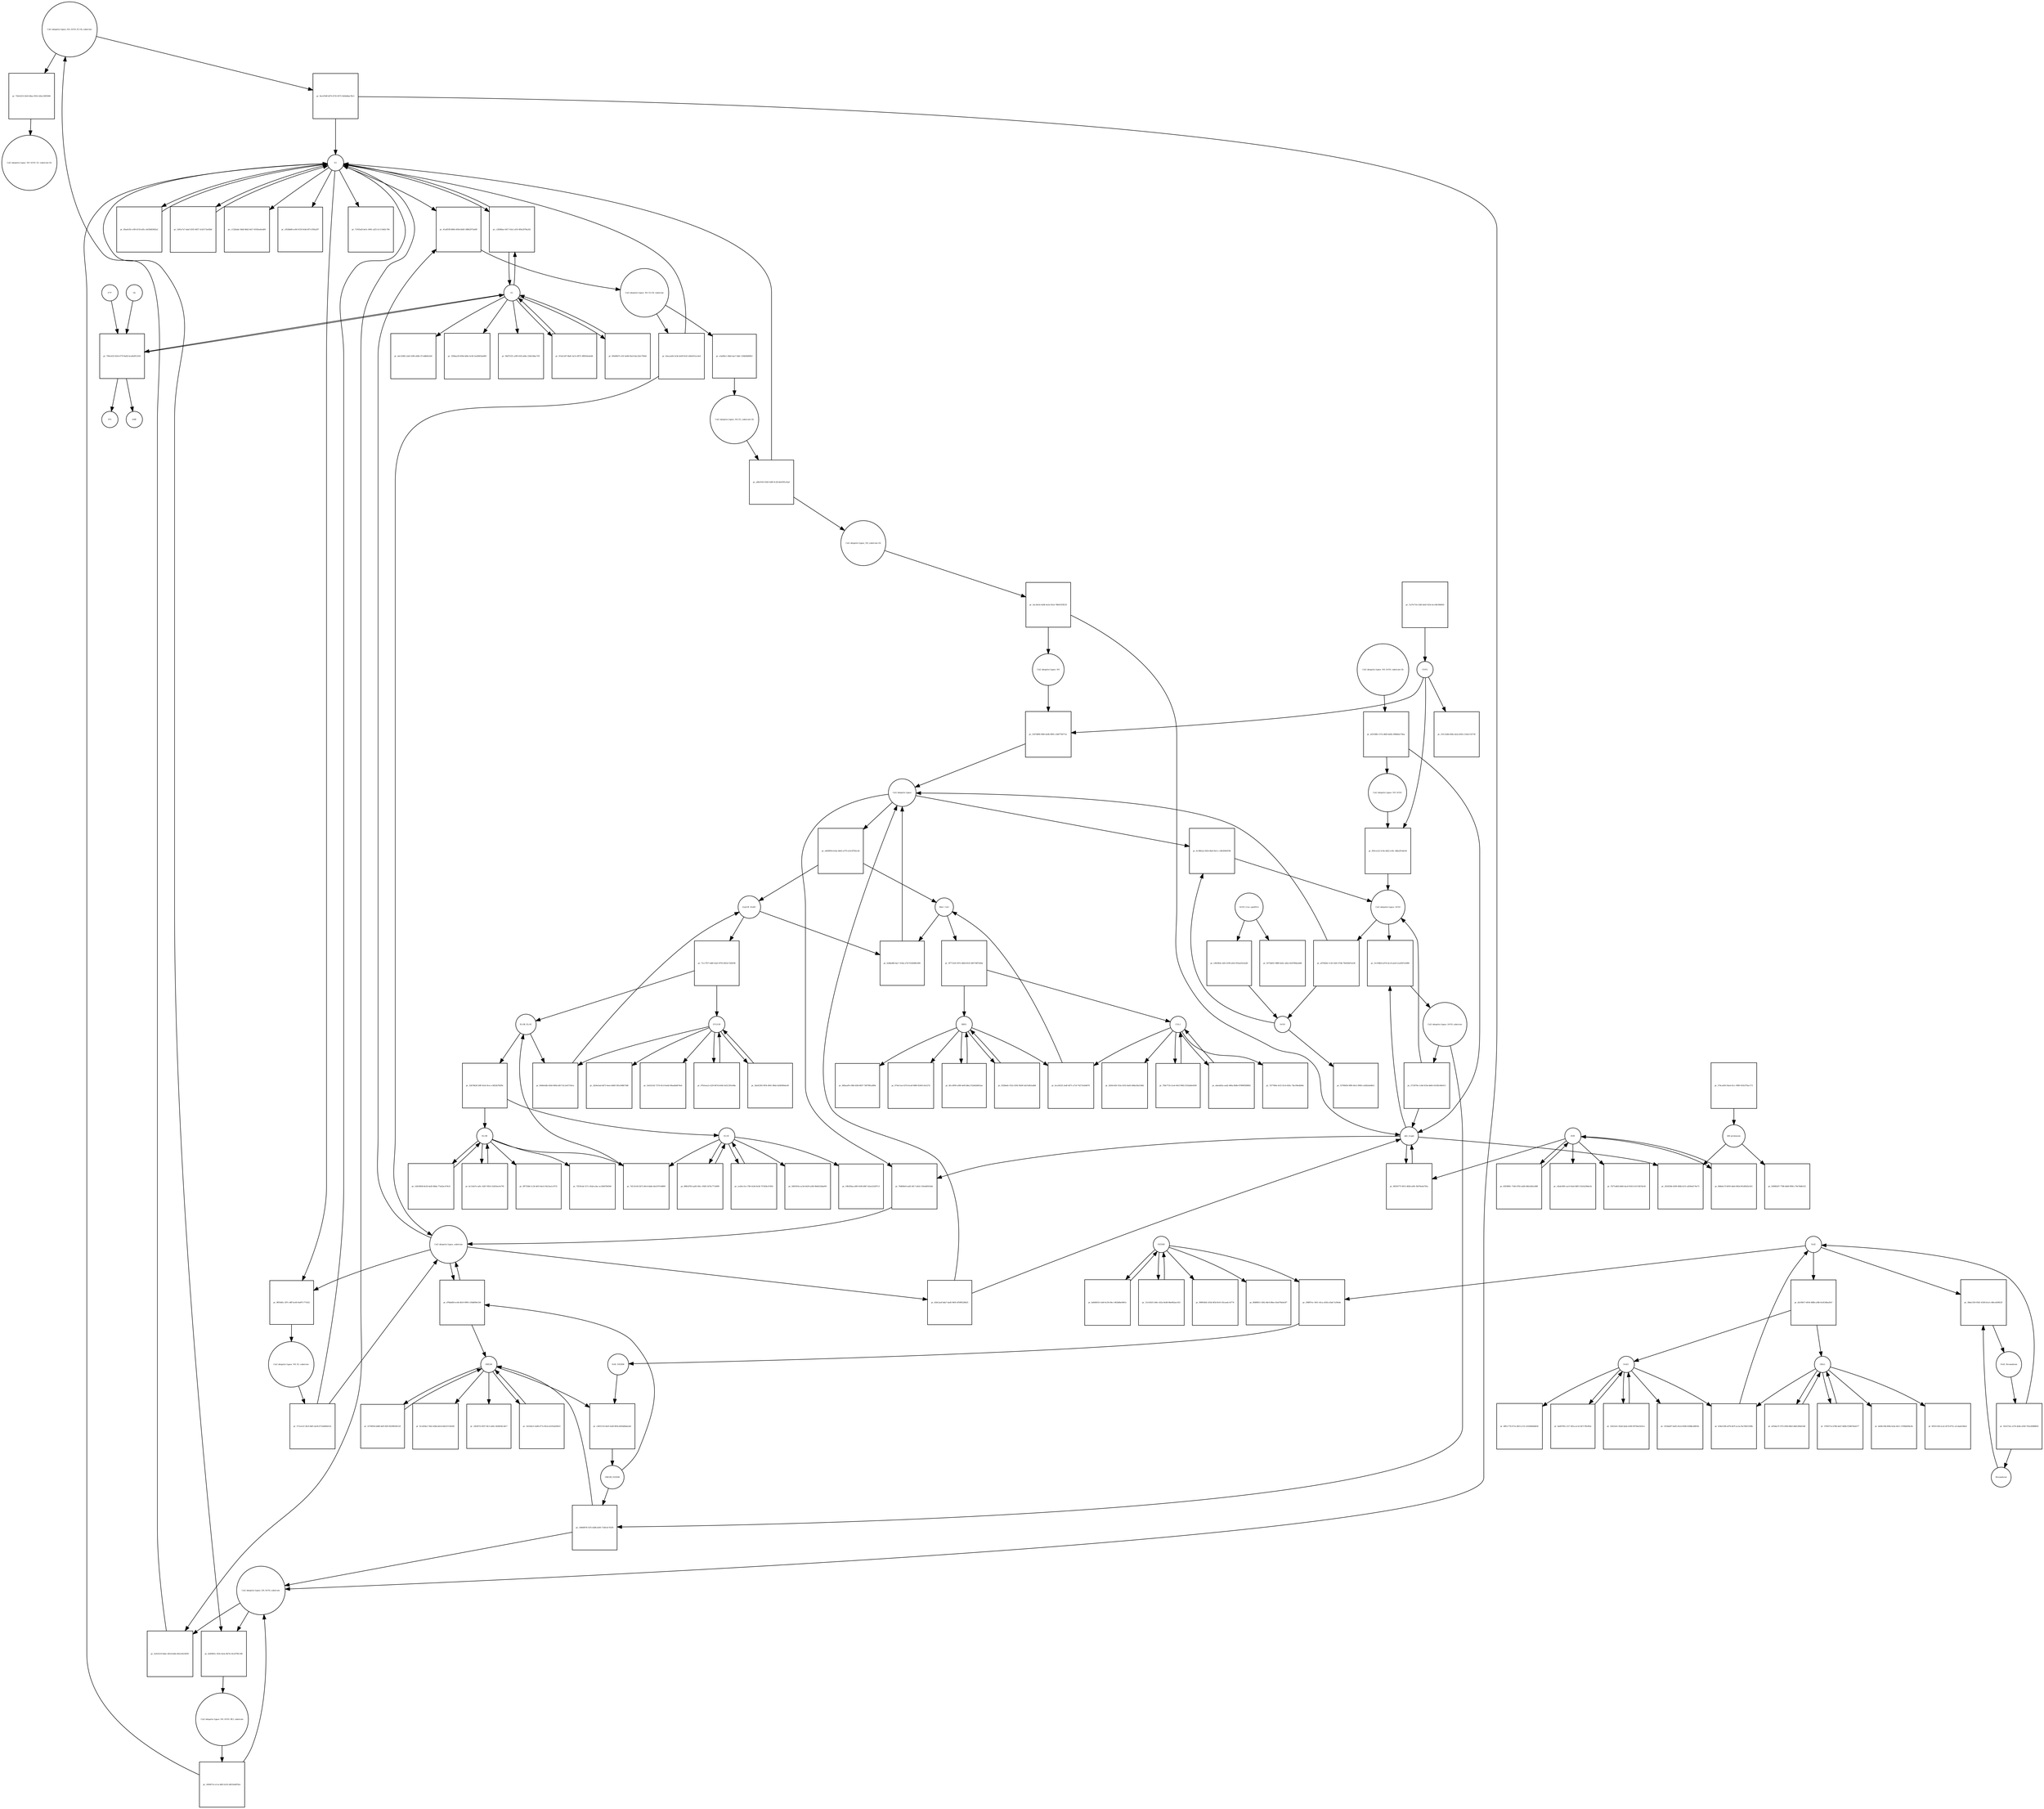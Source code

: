 strict digraph  {
"Cul2 ubiquitin ligase_N8_Orf10_E2-Ub_substrate" [annotation="urn_miriam_ncbiprotein_BCD58762|urn_miriam_hgnc.symbol_UBE2|urn_miriam_hgnc.symbol_ZYG11B|urn_miriam_hgnc.symbol_ELOB|urn_miriam_hgnc.symbol_ELOC|urn_miriam_hgnc.symbol_RBX1|urn_miriam_hgnc.symbol_CUL2|urn_miriam_hgnc.symbol_NEDD8", bipartite=0, cls=complex, fontsize=4, label="Cul2 ubiquitin ligase_N8_Orf10_E2-Ub_substrate", shape=circle];
"pr_720c6233-2b18-48ae-9552-42bc23f05906" [annotation="", bipartite=1, cls=process, fontsize=4, label="pr_720c6233-2b18-48ae-9552-42bc23f05906", shape=square];
"Cul2 ubiquitin ligase_N8_Orf10_E2_substrate-Ub" [annotation="urn_miriam_ncbiprotein_BCD58762|urn_miriam_hgnc.symbol_UBE2|urn_miriam_hgnc.symbol_ZYG11B|urn_miriam_hgnc.symbol_ELOB|urn_miriam_hgnc.symbol_ELOC|urn_miriam_hgnc.symbol_RBX1|urn_miriam_hgnc.symbol_CUL2|urn_miriam_hgnc.symbol_NEDD8", bipartite=0, cls=complex, fontsize=4, label="Cul2 ubiquitin ligase_N8_Orf10_E2_substrate-Ub", shape=circle];
"Cul2 ubiquitin ligase_N8_E2-Ub_substrate" [annotation="urn_miriam_hgnc.symbol_ZYG11B|urn_miriam_hgnc.symbol_RBX1|urn_miriam_hgnc.symbol_ELOB|urn_miriam_hgnc.symbol_ELOC|urn_miriam_hgnc.symbol_CUL2|urn_miriam_hgnc.symbol_NEDD8|urn_miriam_hgnc.symbol_UBE2", bipartite=0, cls=complex, fontsize=4, label="Cul2 ubiquitin ligase_N8_E2-Ub_substrate", shape=circle];
"pr_e3af6fa1-26b4-4ae7-bbfc-526b9fdf6fb3" [annotation="", bipartite=1, cls=process, fontsize=4, label="pr_e3af6fa1-26b4-4ae7-bbfc-526b9fdf6fb3", shape=square];
"Cul2 ubiquitin ligase_N8_E2_substrate-Ub" [annotation="urn_miriam_hgnc.symbol_ZYG11B|urn_miriam_hgnc.symbol_UBE2|urn_miriam_hgnc.symbol_ELOB|urn_miriam_hgnc.symbol_ELOC|urn_miriam_hgnc.symbol_RBX1|urn_miriam_hgnc.symbol_CUL2|urn_miriam_hgnc.symbol_NEDD8", bipartite=0, cls=complex, fontsize=4, label="Cul2 ubiquitin ligase_N8_E2_substrate-Ub", shape=circle];
E2 [annotation="urn_miriam_hgnc.symbol_UBE2", bipartite=0, cls=macromolecule, fontsize=4, label=E2, shape=circle];
"pr_c28286ae-0417-43a1-af10-4f4e2078a242" [annotation="", bipartite=1, cls=process, fontsize=4, label="pr_c28286ae-0417-43a1-af10-4f4e2078a242", shape=square];
E1 [annotation="urn_miriam_hgnc.symbol_UBA", bipartite=0, cls=macromolecule, fontsize=4, label=E1, shape=circle];
"pr_709cef25-f434-4779-8a82-bce8ef912165" [annotation="", bipartite=1, cls=process, fontsize=4, label="pr_709cef25-f434-4779-8a82-bce8ef912165", shape=square];
Ub [annotation="", bipartite=0, cls="simple chemical", fontsize=4, label=Ub, shape=circle];
ATP [annotation="", bipartite=0, cls="simple chemical", fontsize=4, label=ATP, shape=circle];
AMP [annotation="", bipartite=0, cls="simple chemical", fontsize=4, label=AMP, shape=circle];
PPi [annotation="", bipartite=0, cls="simple chemical", fontsize=4, label=PPi, shape=circle];
"Cul2 ubiquitin ligase_substrate" [annotation="urn_miriam_hgnc.symbol_ZYg11B|urn_miriam_hgnc.symbol_ELOB|urn_miriam_hgnc.symbol_ELOC|urn_miriam_hgnc.symbol_RBX1|urn_miriam_hgnc.symbol_CUL2|urn_miriam_hgnc.symbol_NEDD8", bipartite=0, cls=complex, fontsize=4, label="Cul2 ubiquitin ligase_substrate", shape=circle];
"pr_41edf1f8-8864-405d-b6d5-58862975a60f" [annotation="", bipartite=1, cls=process, fontsize=4, label="pr_41edf1f8-8864-405d-b6d5-58862975a60f", shape=square];
"Cul2 ubiquitin ligase_N8_Orf10_substrate" [annotation="urn_miriam_ncbiprotein_BCD58762|urn_miriam_hgnc.symbol_ZYG11B|urn_miriam_hgnc.symbol_ELOB|urn_miriam_hgnc.symbol_ELOC|urn_miriam_hgnc.symbol_RBX1|urn_miriam_hgnc.symbol_CUL2|urn_miriam_hgnc.symbol_NEDD8", bipartite=0, cls=complex, fontsize=4, label="Cul2 ubiquitin ligase_N8_Orf10_substrate", shape=circle];
"pr_3e433210-8abc-461d-be8a-8d1a342345f5" [annotation="", bipartite=1, cls=process, fontsize=4, label="pr_3e433210-8abc-461d-be8a-8d1a342345f5", shape=square];
ZYG11B [annotation="urn_miriam_hgnc_HGNC%3A25820", bipartite=0, cls=macromolecule, fontsize=4, label=ZYG11B, shape=circle];
"pr_97b1eea2-e229-467d-b16b-5ef21301e9da" [annotation="", bipartite=1, cls=process, fontsize=4, label="pr_97b1eea2-e229-467d-b16b-5ef21301e9da", shape=square];
UBE2M [annotation="urn_miriam_hgnc_HGNC%3A12491", bipartite=0, cls=macromolecule, fontsize=4, label=UBE2M, shape=circle];
"pr_1b33efe3-5a98-477e-85cb-af105ab5f0c0" [annotation="", bipartite=1, cls=process, fontsize=4, label="pr_1b33efe3-5a98-477e-85cb-af105ab5f0c0", shape=square];
UBA3 [annotation="urn_miriam_hgnc_HGNC%3A12470", bipartite=0, cls=macromolecule, fontsize=4, label=UBA3, shape=circle];
"pr_e054ae7f-57f3-45f8-84b3-8dd12fbb5348" [annotation="", bipartite=1, cls=process, fontsize=4, label="pr_e054ae7f-57f3-45f8-84b3-8dd12fbb5348", shape=square];
RBX1 [annotation="urn_miriam_hgnc_HGNC%3A9928", bipartite=0, cls=macromolecule, fontsize=4, label=RBX1, shape=circle];
"pr_4fcc4f09-a396-4ef0-b8e2-f52d42b852ae" [annotation="", bipartite=1, cls=process, fontsize=4, label="pr_4fcc4f09-a396-4ef0-b8e2-f52d42b852ae", shape=square];
"Orf10 (+)ss sgmRNA" [annotation=urn_miriam_ncbiprotein_BCD58762, bipartite=0, cls="nucleic acid feature", fontsize=4, label="Orf10 (+)ss sgmRNA", shape=circle];
"pr_c0fe9b5a-3efe-4190-afe6-935aa55e2a40" [annotation="", bipartite=1, cls=process, fontsize=4, label="pr_c0fe9b5a-3efe-4190-afe6-935aa55e2a40", shape=square];
Orf10 [annotation=urn_miriam_ncbiprotein_BCD58762, bipartite=0, cls=macromolecule, fontsize=4, label=Orf10, shape=circle];
NEDD8 [annotation="urn_miriam_hgnc_HGNC%3A7732", bipartite=0, cls=macromolecule, fontsize=4, label=NEDD8, shape=circle];
"pr_bd444016-1eb9-4c56-94cc-862b6be9461c" [annotation="", bipartite=1, cls=process, fontsize=4, label="pr_bd444016-1eb9-4c56-94cc-862b6be9461c", shape=square];
NAE1 [annotation="urn_miriam_hgnc_HGNC%3A621", bipartite=0, cls=macromolecule, fontsize=4, label=NAE1, shape=circle];
"pr_ba067f05-c317-491a-ac1d-3b717ffe9f2e" [annotation="", bipartite=1, cls=process, fontsize=4, label="pr_ba067f05-c317-491a-ac1d-3b717ffe9f2e", shape=square];
ELOC [annotation="urn_miriam_hgnc_HGNC%3A11617", bipartite=0, cls=macromolecule, fontsize=4, label=ELOC, shape=circle];
"pr_8981d763-aa83-49cc-9585-5474c7714099" [annotation="", bipartite=1, cls=process, fontsize=4, label="pr_8981d763-aa83-49cc-9585-5474c7714099", shape=square];
ELOB [annotation="urn_miriam_hgnc_HGNC%3A11619", bipartite=0, cls=macromolecule, fontsize=4, label=ELOB, shape=circle];
"pr_1d41683b-8e34-4ed5-8b6a-77ab3ec474c8" [annotation="", bipartite=1, cls=process, fontsize=4, label="pr_1d41683b-8e34-4ed5-8b6a-77ab3ec474c8", shape=square];
"pr_85aefcfb-cc89-4118-a05c-eb55b829d3a2" [annotation="", bipartite=1, cls=process, fontsize=4, label="pr_85aefcfb-cc89-4118-a05c-eb55b829d3a2", shape=square];
"pr_47ab13d7-8bd1-4a7a-9873-3fffb50a4e66" [annotation="", bipartite=1, cls=process, fontsize=4, label="pr_47ab13d7-8bd1-4a7a-9873-3fffb50a4e66", shape=square];
DUB [annotation="urn_miriam_hgnc.symbol_DUB", bipartite=0, cls=macromolecule, fontsize=4, label=DUB, shape=circle];
"pr_9b8ebc7f-b059-44e6-982d-0f1d95d3c921" [annotation="", bipartite=1, cls=process, fontsize=4, label="pr_9b8ebc7f-b059-44e6-982d-0f1d95d3c921", shape=square];
CUL2 [annotation="urn_miriam_hgnc_HGNC%3A2552", bipartite=0, cls=macromolecule, fontsize=4, label=CUL2, shape=circle];
"pr_7fde771b-3ce4-441f-9945-f31fab0e4549" [annotation="", bipartite=1, cls=process, fontsize=4, label="pr_7fde771b-3ce4-441f-9945-f31fab0e4549", shape=square];
"pr_26a92305-9f54-4941-98eb-fa08369ebc6f" [annotation="", bipartite=1, cls=process, fontsize=4, label="pr_26a92305-9f54-4941-98eb-fa08369ebc6f", shape=square];
"pr_2370f056-b488-4eff-82ff-69299638152f" [annotation="", bipartite=1, cls=process, fontsize=4, label="pr_2370f056-b488-4eff-82ff-69299638152f", shape=square];
"pr_3789371e-b78b-4eb7-8d9d-f358b76eb577" [annotation="", bipartite=1, cls=process, fontsize=4, label="pr_3789371e-b78b-4eb7-8d9d-f358b76eb577", shape=square];
"pr_032b6afc-f522-4392-9b38-5ab7a9b1adb8" [annotation="", bipartite=1, cls=process, fontsize=4, label="pr_032b6afc-f522-4392-9b38-5ab7a9b1adb8", shape=square];
"pr_15c43433-246c-432a-8ed8-9be682aec021" [annotation="", bipartite=1, cls=process, fontsize=4, label="pr_15c43433-246c-432a-8ed8-9be682aec021", shape=square];
"pr_329c0cfc-85a8-4a0e-b180-9970eb1b55cc" [annotation="", bipartite=1, cls=process, fontsize=4, label="pr_329c0cfc-85a8-4a0e-b180-9970eb1b55cc", shape=square];
"pr_ce26cc5e-c706-41d4-9e3b-757d54c47492" [annotation="", bipartite=1, cls=process, fontsize=4, label="pr_ce26cc5e-c706-41d4-9e3b-757d54c47492", shape=square];
"pr_4c13eb7e-ad1c-42b7-9614-52d53ee3e795" [annotation="", bipartite=1, cls=process, fontsize=4, label="pr_4c13eb7e-ad1c-42b7-9614-52d53ee3e795", shape=square];
"pr_1d41e7a7-abaf-4355-9d37-3cb3172ed3bd" [annotation="", bipartite=1, cls=process, fontsize=4, label="pr_1d41e7a7-abaf-4355-9d37-3cb3172ed3bd", shape=square];
"pr_850d0b7f-c01f-4e88-92e9-6dc22b17584d" [annotation="", bipartite=1, cls=process, fontsize=4, label="pr_850d0b7f-c01f-4e88-92e9-6dc22b17584d", shape=square];
"pr_65938f0c-7166-4782-ad26-0bb1d2b1e88f" [annotation="", bipartite=1, cls=process, fontsize=4, label="pr_65938f0c-7166-4782-ad26-0bb1d2b1e88f", shape=square];
"pr_ebeeb02e-ead2-480a-8b0b-679899589892" [annotation="", bipartite=1, cls=process, fontsize=4, label="pr_ebeeb02e-ead2-480a-8b0b-679899589892", shape=square];
"pr_7a37e71d-c5d6-4a65-923e-bcc08c90d565" [annotation="", bipartite=1, cls=process, fontsize=4, label="pr_7a37e71d-c5d6-4a65-923e-bcc08c90d565", shape=square];
CSN5 [annotation="", bipartite=0, cls=complex, fontsize=4, label=CSN5, shape=circle];
"pr_374ca450-56a4-41cc-9f90-0165379ac173" [annotation="", bipartite=1, cls=process, fontsize=4, label="pr_374ca450-56a4-41cc-9f90-0165379ac173", shape=square];
"26S-proteasom" [annotation="urn_miriam_obo.go_GO%3A0000502", bipartite=0, cls=complex, fontsize=4, label="26S-proteasom", shape=circle];
NAE_Pevonedistat [annotation="urn_miriam_obo.chebi_CHEBI%3A145535|urn_miriam_hgnc.symbol_NAE1|urn_miriam_hgnc.symbol_UBA3", bipartite=0, cls=complex, fontsize=4, label=NAE_Pevonedistat, shape=circle];
"pr_50cb71bc-e374-4e8e-a936-792a34988859" [annotation="", bipartite=1, cls=process, fontsize=4, label="pr_50cb71bc-e374-4e8e-a936-792a34988859", shape=square];
Pevonedistat [annotation="urn_miriam_obo.chebi_CHEBI%3A145535", bipartite=0, cls="simple chemical", fontsize=4, label=Pevonedistat, shape=circle];
NAE [annotation="urn_miriam_hgnc.symbol_NAE1|urn_miriam_hgnc.symbol_UBA3", bipartite=0, cls=complex, fontsize=4, label=NAE, shape=circle];
"pr_d2cf6617-d034-488b-a36b-6cd534ba29cf" [annotation="", bipartite=1, cls=process, fontsize=4, label="pr_d2cf6617-d034-488b-a36b-6cd534ba29cf", shape=square];
ELOB_ELOC [annotation="urn_miriam_hgnc.symbol_ELOB|urn_miriam_hgnc.symbol_ELOC", bipartite=0, cls=complex, fontsize=4, label=ELOB_ELOC, shape=circle];
"pr_52b78428-26ff-43cb-9cec-e3832b782f9c" [annotation="", bipartite=1, cls=process, fontsize=4, label="pr_52b78428-26ff-43cb-9cec-e3832b782f9c", shape=square];
Zyg11B_EloBC [annotation="urn_miriam_hgnc.symbol_ZYG11B|urn_miriam_hgnc.symbol_ELOB|urn_miriam_hgnc.symbol_ELOC", bipartite=0, cls=complex, fontsize=4, label=Zyg11B_EloBC, shape=circle];
"pr_71cc7f57-ed6f-43a5-8793-d923c7e82f38" [annotation="", bipartite=1, cls=process, fontsize=4, label="pr_71cc7f57-ed6f-43a5-8793-d923c7e82f38", shape=square];
"Cul2 ubiquitin ligase_N8_substrate-Ub" [annotation="urn_miriam_hgnc.symbol_ZYG11B|urn_miriam_hgnc.symbol_ELOB|urn_miriam_hgnc.symbol_ELOC|urn_miriam_hgnc.symbol_RBX1|urn_miriam_hgnc.symbol_CUL2|urn_miriam_hgnc.symbol_NEDD8", bipartite=0, cls=complex, fontsize=4, label="Cul2 ubiquitin ligase_N8_substrate-Ub", shape=circle];
"pr_5ac3dcfa-0a0b-4e3a-92cb-786d15f3f233" [annotation="", bipartite=1, cls=process, fontsize=4, label="pr_5ac3dcfa-0a0b-4e3a-92cb-786d15f3f233", shape=square];
"Cul2 ubiquitin ligase_N8" [annotation="urn_miriam_hgnc.symbol_ZYG11B|urn_miriam_hgnc.symbol_ELOB|urn_miriam_hgnc.symbol_ELOC|urn_miriam_hgnc.symbol_RBX1|urn_miriam_hgnc.symbol_CUL2|urn_miriam_hgnc.symbol_NEDD8", bipartite=0, cls=complex, fontsize=4, label="Cul2 ubiquitin ligase_N8", shape=circle];
ubit_traget [annotation="", bipartite=0, cls=macromolecule, fontsize=4, label=ubit_traget, shape=circle];
"pr_d3dc2aaf-bda7-4ad5-9b5f-ef59f0228d25" [annotation="", bipartite=1, cls=process, fontsize=4, label="pr_d3dc2aaf-bda7-4ad5-9b5f-ef59f0228d25", shape=square];
"Cul2 ubiquitin ligase" [annotation="urn_miriam_hgnc.symbol_RBX1|urn_miriam_hgnc.symbol_CUL2|urn_miriam_hgnc.symbol_ZYG11B|urn_miriam_hgnc.symbol_ELOB|urn_miriam_hgnc.symbol_ELOC", bipartite=0, cls=complex, fontsize=4, label="Cul2 ubiquitin ligase", shape=circle];
"Cul2 ubiquitin ligase_N8_Orf10_substrate-Ub" [annotation="urn_miriam_ncbiprotein_BCD58762|urn_miriam_hgnc.symbol_ZYG11B|urn_miriam_hgnc.symbol_ELOB|urn_miriam_hgnc.symbol_ELOC|urn_miriam_hgnc.symbol_RBX1|urn_miriam_hgnc.symbol_CUL2|urn_miriam_hgnc.symbol_NEDD8", bipartite=0, cls=complex, fontsize=4, label="Cul2 ubiquitin ligase_N8_Orf10_substrate-Ub", shape=circle];
"pr_a03108fe-157a-48d5-bd2b-29fbb0a178ea" [annotation="", bipartite=1, cls=process, fontsize=4, label="pr_a03108fe-157a-48d5-bd2b-29fbb0a178ea", shape=square];
"Cul2 ubiquitin ligase_N8_Orf10" [annotation="urn_miriam_hgnc.symbol_ZYG11B|urn_miriam_hgnc.symbol_ELOB|urn_miriam_hgnc.symbol_ELOC|urn_miriam_hgnc.symbol_RBX1|urn_miriam_hgnc.symbol_CUL2|urn_miriam_hgnc.symbol_NEDD8|urn_miriam_ncbiprotein_BCD58762", bipartite=0, cls=complex, fontsize=4, label="Cul2 ubiquitin ligase_N8_Orf10", shape=circle];
"Cul2 ubiquitin ligase_Orf10_substrate" [annotation="urn_miriam_ncbiprotein_BCD58762|urn_miriam_hgnc.symbol_ZYg11B|urn_miriam_hgnc.symbol_ELOB|urn_miriam_hgnc.symbol_ELOC|urn_miriam_hgnc.symbol_RBX1|urn_miriam_hgnc.symbol_CUL2", bipartite=0, cls=complex, fontsize=4, label="Cul2 ubiquitin ligase_Orf10_substrate", shape=circle];
"pr_5733f76e-1cb8-419a-bb04-41639c60e013" [annotation="", bipartite=1, cls=process, fontsize=4, label="pr_5733f76e-1cb8-419a-bb04-41639c60e013", shape=square];
"Cul2 ubiquitin ligase_Orf10" [annotation="urn_miriam_ncbiprotein_BCD58762|urn_miriam_hgnc.symbol_ZYG11B|urn_miriam_hgnc.symbol_ELOB|urn_miriam_hgnc.symbol_ELOC|urn_miriam_hgnc.symbol_RBX1|urn_miriam_hgnc.symbol_CUL2", bipartite=0, cls=complex, fontsize=4, label="Cul2 ubiquitin ligase_Orf10", shape=circle];
"pr_003ca122-5c9a-4d22-a18c-3d6a2f14dc0d" [annotation="", bipartite=1, cls=process, fontsize=4, label="pr_003ca122-5c9a-4d22-a18c-3d6a2f14dc0d", shape=square];
"pr_a07fd26e-1c92-43d1-97d4-79e830d7a236" [annotation="", bipartite=1, cls=process, fontsize=4, label="pr_a07fd26e-1c92-43d1-97d4-79e830d7a236", shape=square];
"pr_5347d890-96f6-4a9b-9905-c28d776477ec" [annotation="", bipartite=1, cls=process, fontsize=4, label="pr_5347d890-96f6-4a9b-9905-c28d776477ec", shape=square];
"pr_ebf49954-b1ba-46d3-a379-e23c87f42c4d" [annotation="", bipartite=1, cls=process, fontsize=4, label="pr_ebf49954-b1ba-46d3-a379-e23c87f42c4d", shape=square];
Rbx1_Cul2 [annotation="urn_miriam_hgnc.symbol_RBX1|urn_miriam_hgnc.symbol_CUL2", bipartite=0, cls=complex, fontsize=4, label=Rbx1_Cul2, shape=circle];
"pr_a8fe0192-93d5-428f-9c28-b0ef3f5c42af" [annotation="", bipartite=1, cls=process, fontsize=4, label="pr_a8fe0192-93d5-428f-9c28-b0ef3f5c42af", shape=square];
"Cul2 ubiquitin ligase_N8_E2_substrate" [annotation="urn_miriam_hgnc.symbol_ZYG11B|urn_miriam_hgnc.symbol_ELOB|urn_miriam_hgnc.symbol_ELOC|urn_miriam_hgnc.symbol_RBX1|urn_miriam_hgnc.symbol_CUL2|urn_miriam_hgnc.symbol_NEDD8", bipartite=0, cls=complex, fontsize=4, label="Cul2 ubiquitin ligase_N8_E2_substrate", shape=circle];
"pr_571e1e1f-30c9-4df1-be56-6732d0464314" [annotation="", bipartite=1, cls=process, fontsize=4, label="pr_571e1e1f-30c9-4df1-be56-6732d0464314", shape=square];
"Cul2 ubiquitin ligase_N8_Orf10_0E2_substrate" [annotation="urn_miriam_ncbiprotein_BCD58762|urn_miriam_hgnc.symbol_ZYG11B|urn_miriam_hgnc.symbol_ELOB|urn_miriam_hgnc.symbol_ELOC|urn_miriam_hgnc.symbol_RBX1|urn_miriam_hgnc.symbol_CUL2|urn_miriam_hgnc.symbol_NEDD8|urn_miriam_hgnc.symbol_UBE2", bipartite=0, cls=complex, fontsize=4, label="Cul2 ubiquitin ligase_N8_Orf10_0E2_substrate", shape=circle];
"pr_1859671e-e11a-4bf2-b232-d4f33a687b2c" [annotation="", bipartite=1, cls=process, fontsize=4, label="pr_1859671e-e11a-4bf2-b232-d4f33a687b2c", shape=square];
"pr_3f7712e9-307e-40b9-8510-485758f7d36e" [annotation="", bipartite=1, cls=process, fontsize=4, label="pr_3f7712e9-307e-40b9-8510-485758f7d36e", shape=square];
"pr_06592775-9013-482b-a09c-fb076ede705a" [annotation="", bipartite=1, cls=process, fontsize=4, label="pr_06592775-9013-482b-a09c-fb076ede705a", shape=square];
"pr_b3acae84-5e3b-4e69-81d1-b40e931ec4e0" [annotation="", bipartite=1, cls=process, fontsize=4, label="pr_b3acae84-5e3b-4e69-81d1-b40e931ec4e0", shape=square];
"pr_9ecb7b9f-bf70-4735-9575-5b5b48ae78c3" [annotation="", bipartite=1, cls=process, fontsize=4, label="pr_9ecb7b9f-bf70-4735-9575-5b5b48ae78c3", shape=square];
"pr_2f24558e-829f-406b-b151-a839ed174e73" [annotation="", bipartite=1, cls=process, fontsize=4, label="pr_2f24558e-829f-406b-b151-a839ed174e73", shape=square];
"pr_2b34e5ad-dd73-4eee-b660-581e568b73d8" [annotation="", bipartite=1, cls=process, fontsize=4, label="pr_2b34e5ad-dd73-4eee-b660-581e568b73d8", shape=square];
"pr_5e6321d2-727d-41c0-be4d-49aa6bd674e4" [annotation="", bipartite=1, cls=process, fontsize=4, label="pr_5e6321d2-727d-41c0-be4d-49aa6bd674e4", shape=square];
"pr_9c1d59a3-74d3-42bb-bd1d-6d5c67cfb549" [annotation="", bipartite=1, cls=process, fontsize=4, label="pr_9c1d59a3-74d3-42bb-bd1d-6d5c67cfb549", shape=square];
"pr_cfb58753-9f37-4fc3-a00c-0436f30c3b17" [annotation="", bipartite=1, cls=process, fontsize=4, label="pr_cfb58753-9f37-4fc3-a00c-0436f30c3b17", shape=square];
"pr_de06c59d-6f4b-4cbe-b411-27048d5f6e3b" [annotation="", bipartite=1, cls=process, fontsize=4, label="pr_de06c59d-6f4b-4cbe-b411-27048d5f6e3b", shape=square];
"pr_8593119d-2ca5-4570-875c-a1cdaa618fed" [annotation="", bipartite=1, cls=process, fontsize=4, label="pr_8593119d-2ca5-4570-875c-a1cdaa618fed", shape=square];
"pr_06faeaf9-c98d-43fd-8837-7d07981a0f8e" [annotation="", bipartite=1, cls=process, fontsize=4, label="pr_06faeaf9-c98d-43fd-8837-7d07981a0f8e", shape=square];
"pr_074e11ae-637d-4ca8-9480-92401c0e227d" [annotation="", bipartite=1, cls=process, fontsize=4, label="pr_074e11ae-637d-4ca8-9480-92401c0e227d", shape=square];
"pr_9275dd31-9889-4a9c-a82a-45d7084a2dd6" [annotation="", bipartite=1, cls=process, fontsize=4, label="pr_9275dd31-9889-4a9c-a82a-45d7084a2dd6", shape=square];
"pr_f3709d54-99f4-44c5-9949-ce82b5eb4fe3" [annotation="", bipartite=1, cls=process, fontsize=4, label="pr_f3709d54-99f4-44c5-9949-ce82b5eb4fe3", shape=square];
"pr_998934d5-203d-4f5d-8c01-83caedc14774" [annotation="", bipartite=1, cls=process, fontsize=4, label="pr_998934d5-203d-4f5d-8c01-83caedc14774", shape=square];
"pr_8fdf8815-1842-48c0-88ee-02e678a0a5f7" [annotation="", bipartite=1, cls=process, fontsize=4, label="pr_8fdf8815-1842-48c0-88ee-02e678a0a5f7", shape=square];
"pr_1918ab97-ba95-45cb-8598-6308bcd0659c" [annotation="", bipartite=1, cls=process, fontsize=4, label="pr_1918ab97-ba95-45cb-8598-6308bcd0659c", shape=square];
"pr_d9f1c776-671a-4815-a721-435d0484d656" [annotation="", bipartite=1, cls=process, fontsize=4, label="pr_d9f1c776-671a-4815-a721-435d0484d656", shape=square];
"pr_5681925e-ac5d-4429-a240-0b6421bba091" [annotation="", bipartite=1, cls=process, fontsize=4, label="pr_5681925e-ac5d-4429-a240-0b6421bba091", shape=square];
"pr_19b185aa-af6f-4166-b0b7-42ee2243f7c3" [annotation="", bipartite=1, cls=process, fontsize=4, label="pr_19b185aa-af6f-4166-b0b7-42ee2243f7c3", shape=square];
"pr_5ff723b6-1c34-4d15-8ec0-5b15ea1c0731" [annotation="", bipartite=1, cls=process, fontsize=4, label="pr_5ff723b6-1c34-4d15-8ec0-5b15ea1c0731", shape=square];
"pr_72f19cde-517c-45ab-a3ac-ac26407b9306" [annotation="", bipartite=1, cls=process, fontsize=4, label="pr_72f19cde-517c-45ab-a3ac-ac26407b9306", shape=square];
"pr_c132dade-54dd-4bb2-b417-8183eefeebf4" [annotation="", bipartite=1, cls=process, fontsize=4, label="pr_c132dade-54dd-4bb2-b417-8183eefeebf4", shape=square];
"pr_cf62bb86-ec84-4150-9cb6-4f7c1f56a297" [annotation="", bipartite=1, cls=process, fontsize=4, label="pr_cf62bb86-ec84-4150-9cb6-4f7c1f56a297", shape=square];
"pr_a6c52082-2ab5-45f6-a66b-37c4dbf6e264" [annotation="", bipartite=1, cls=process, fontsize=4, label="pr_a6c52082-2ab5-45f6-a66b-37c4dbf6e264", shape=square];
"pr_3306aa39-839d-4d9a-9c49-3ed3681be869" [annotation="", bipartite=1, cls=process, fontsize=4, label="pr_3306aa39-839d-4d9a-9c49-3ed3681be869", shape=square];
"pr_c8a4c969-cac0-43a0-84f5-51b1b2584e1b" [annotation="", bipartite=1, cls=process, fontsize=4, label="pr_c8a4c969-cac0-43a0-84f5-51b1b2584e1b", shape=square];
"pr_7b77ed64-b466-4ac8-9243-fcb7c6b7dc04" [annotation="", bipartite=1, cls=process, fontsize=4, label="pr_7b77ed64-b466-4ac8-9243-fcb7c6b7dc04", shape=square];
"pr_7d774f6e-0cf2-41cb-826c-7be196e4b64c" [annotation="", bipartite=1, cls=process, fontsize=4, label="pr_7d774f6e-0cf2-41cb-826c-7be196e4b64c", shape=square];
"pr_2b50c428-103a-4102-8a83-d9de29a518d2" [annotation="", bipartite=1, cls=process, fontsize=4, label="pr_2b50c428-103a-4102-8a83-d9de29a518d2", shape=square];
"pr_101c5edb-d38a-4a2a-bf2b-c1fab1152730" [annotation="", bipartite=1, cls=process, fontsize=4, label="pr_101c5edb-d38a-4a2a-bf2b-c1fab1152730", shape=square];
"pr_928083d7-7788-4db9-9f06-c79e7b68cf21" [annotation="", bipartite=1, cls=process, fontsize=4, label="pr_928083d7-7788-4db9-9f06-c79e7b68cf21", shape=square];
NAE_NEDD8 [annotation="urn_miriam_hgnc.symbol_NEDD8|urn_miriam_hgnc.symbol_NAE1|urn_miriam_hgnc.symbol_UBA3", bipartite=0, cls=complex, fontsize=4, label=NAE_NEDD8, shape=circle];
"pr_c4051510-0e03-4a9f-8f5b-b926d64da3e6" [annotation="", bipartite=1, cls=process, fontsize=4, label="pr_c4051510-0e03-4a9f-8f5b-b926d64da3e6", shape=square];
UBE2M_NEDD8 [annotation="urn_miriam_hgnc.symbol_UBE2M|urn_miriam_hgnc.symbol_NEDD8", bipartite=0, cls=complex, fontsize=4, label=UBE2M_NEDD8, shape=circle];
"pr_6c3862a2-fd24-4be0-8e1c-c2fb3040d7d6" [annotation="", bipartite=1, cls=process, fontsize=4, label="pr_6c3862a2-fd24-4be0-8e1c-c2fb3040d7d6", shape=square];
"pr_298f07ec-5451-43ca-a92b-a1bdc7a39e8a" [annotation="", bipartite=1, cls=process, fontsize=4, label="pr_298f07ec-5451-43ca-a92b-a1bdc7a39e8a", shape=square];
"pr_36ba1350-93d1-4338-b1a3-c68ce429812f" [annotation="", bipartite=1, cls=process, fontsize=4, label="pr_36ba1350-93d1-4338-b1a3-c68ce429812f", shape=square];
"pr_434e5189-a97b-4b7f-ac2a-f5a76825190b" [annotation="", bipartite=1, cls=process, fontsize=4, label="pr_434e5189-a97b-4b7f-ac2a-f5a76825190b", shape=square];
"pr_6046e4db-420d-490d-afb7-f2c2e67316ca" [annotation="", bipartite=1, cls=process, fontsize=4, label="pr_6046e4db-420d-490d-afb7-f2c2e67316ca", shape=square];
"pr_7d115c04-2b73-40c4-8a8e-b4cb707e8800" [annotation="", bipartite=1, cls=process, fontsize=4, label="pr_7d115c04-2b73-40c4-8a8e-b4cb707e8800", shape=square];
"pr_fa48ad06-bac7-418a-a72f-f162fdf6c809" [annotation="", bipartite=1, cls=process, fontsize=4, label="pr_fa48ad06-bac7-418a-a72f-f162fdf6c809", shape=square];
"pr_76dfd0e9-ea82-4fc7-a8cb-150edd501ddc" [annotation="", bipartite=1, cls=process, fontsize=4, label="pr_76dfd0e9-ea82-4fc7-a8cb-150edd501ddc", shape=square];
"pr_d78dafb9-ec6d-4b10-99f9-c35bdf00e334" [annotation="", bipartite=1, cls=process, fontsize=4, label="pr_d78dafb9-ec6d-4b10-99f9-c35bdf00e334", shape=square];
"pr_21c938e4-a07d-4cc8-aee0-e1a9507a5980" [annotation="", bipartite=1, cls=process, fontsize=4, label="pr_21c938e4-a07d-4cc8-aee0-e1a9507a5980", shape=square];
"pr_c9600978-51f5-428b-b295-716fc0c761f9" [annotation="", bipartite=1, cls=process, fontsize=4, label="pr_c9600978-51f5-428b-b295-716fc0c761f9", shape=square];
"pr_9ff50d5c-297c-4fff-bc40-9a0f7c771622" [annotation="", bipartite=1, cls=process, fontsize=4, label="pr_9ff50d5c-297c-4fff-bc40-9a0f7c771622", shape=square];
"pr_4e85661c-f43e-4a3a-9b7d-c0ce979fc180" [annotation="", bipartite=1, cls=process, fontsize=4, label="pr_4e85661c-f43e-4a3a-9b7d-c0ce979fc180", shape=square];
"pr_bca34325-3edf-4d71-a71d-74271b1b6670" [annotation="", bipartite=1, cls=process, fontsize=4, label="pr_bca34325-3edf-4d71-a71d-74271b1b6670", shape=square];
"pr_94d75331-a39f-41f4-a84e-23d5c68ac705" [annotation="", bipartite=1, cls=process, fontsize=4, label="pr_94d75331-a39f-41f4-a84e-23d5c68ac705", shape=square];
"pr_7191fad3-be5c-4941-a2f3-2c1116d2c784" [annotation="", bipartite=1, cls=process, fontsize=4, label="pr_7191fad3-be5c-4941-a2f3-2c1116d2c784", shape=square];
"Cul2 ubiquitin ligase_N8_Orf10_E2-Ub_substrate" -> "pr_720c6233-2b18-48ae-9552-42bc23f05906"  [annotation="", interaction_type=consumption];
"Cul2 ubiquitin ligase_N8_Orf10_E2-Ub_substrate" -> "pr_9ecb7b9f-bf70-4735-9575-5b5b48ae78c3"  [annotation="", interaction_type=consumption];
"pr_720c6233-2b18-48ae-9552-42bc23f05906" -> "Cul2 ubiquitin ligase_N8_Orf10_E2_substrate-Ub"  [annotation="", interaction_type=production];
"Cul2 ubiquitin ligase_N8_E2-Ub_substrate" -> "pr_e3af6fa1-26b4-4ae7-bbfc-526b9fdf6fb3"  [annotation="", interaction_type=consumption];
"Cul2 ubiquitin ligase_N8_E2-Ub_substrate" -> "pr_b3acae84-5e3b-4e69-81d1-b40e931ec4e0"  [annotation="", interaction_type=consumption];
"pr_e3af6fa1-26b4-4ae7-bbfc-526b9fdf6fb3" -> "Cul2 ubiquitin ligase_N8_E2_substrate-Ub"  [annotation="", interaction_type=production];
"Cul2 ubiquitin ligase_N8_E2_substrate-Ub" -> "pr_a8fe0192-93d5-428f-9c28-b0ef3f5c42af"  [annotation="", interaction_type=consumption];
E2 -> "pr_c28286ae-0417-43a1-af10-4f4e2078a242"  [annotation="", interaction_type=consumption];
E2 -> "pr_41edf1f8-8864-405d-b6d5-58862975a60f"  [annotation="", interaction_type=consumption];
E2 -> "pr_3e433210-8abc-461d-be8a-8d1a342345f5"  [annotation="", interaction_type=consumption];
E2 -> "pr_85aefcfb-cc89-4118-a05c-eb55b829d3a2"  [annotation="", interaction_type=consumption];
E2 -> "pr_1d41e7a7-abaf-4355-9d37-3cb3172ed3bd"  [annotation="", interaction_type=consumption];
E2 -> "pr_c132dade-54dd-4bb2-b417-8183eefeebf4"  [annotation="", interaction_type=consumption];
E2 -> "pr_cf62bb86-ec84-4150-9cb6-4f7c1f56a297"  [annotation="", interaction_type=consumption];
E2 -> "pr_9ff50d5c-297c-4fff-bc40-9a0f7c771622"  [annotation="", interaction_type=consumption];
E2 -> "pr_4e85661c-f43e-4a3a-9b7d-c0ce979fc180"  [annotation="", interaction_type=consumption];
E2 -> "pr_7191fad3-be5c-4941-a2f3-2c1116d2c784"  [annotation="", interaction_type=consumption];
"pr_c28286ae-0417-43a1-af10-4f4e2078a242" -> E2  [annotation="", interaction_type=production];
"pr_c28286ae-0417-43a1-af10-4f4e2078a242" -> E1  [annotation="", interaction_type=production];
E1 -> "pr_c28286ae-0417-43a1-af10-4f4e2078a242"  [annotation="", interaction_type=consumption];
E1 -> "pr_709cef25-f434-4779-8a82-bce8ef912165"  [annotation="", interaction_type=consumption];
E1 -> "pr_47ab13d7-8bd1-4a7a-9873-3fffb50a4e66"  [annotation="", interaction_type=consumption];
E1 -> "pr_850d0b7f-c01f-4e88-92e9-6dc22b17584d"  [annotation="", interaction_type=consumption];
E1 -> "pr_a6c52082-2ab5-45f6-a66b-37c4dbf6e264"  [annotation="", interaction_type=consumption];
E1 -> "pr_3306aa39-839d-4d9a-9c49-3ed3681be869"  [annotation="", interaction_type=consumption];
E1 -> "pr_94d75331-a39f-41f4-a84e-23d5c68ac705"  [annotation="", interaction_type=consumption];
"pr_709cef25-f434-4779-8a82-bce8ef912165" -> E1  [annotation="", interaction_type=production];
"pr_709cef25-f434-4779-8a82-bce8ef912165" -> AMP  [annotation="", interaction_type=production];
"pr_709cef25-f434-4779-8a82-bce8ef912165" -> PPi  [annotation="", interaction_type=production];
Ub -> "pr_709cef25-f434-4779-8a82-bce8ef912165"  [annotation="", interaction_type=consumption];
ATP -> "pr_709cef25-f434-4779-8a82-bce8ef912165"  [annotation="", interaction_type=consumption];
"Cul2 ubiquitin ligase_substrate" -> "pr_41edf1f8-8864-405d-b6d5-58862975a60f"  [annotation="", interaction_type=consumption];
"Cul2 ubiquitin ligase_substrate" -> "pr_d3dc2aaf-bda7-4ad5-9b5f-ef59f0228d25"  [annotation="", interaction_type=consumption];
"Cul2 ubiquitin ligase_substrate" -> "pr_d78dafb9-ec6d-4b10-99f9-c35bdf00e334"  [annotation="", interaction_type=consumption];
"Cul2 ubiquitin ligase_substrate" -> "pr_9ff50d5c-297c-4fff-bc40-9a0f7c771622"  [annotation="", interaction_type=consumption];
"pr_41edf1f8-8864-405d-b6d5-58862975a60f" -> "Cul2 ubiquitin ligase_N8_E2-Ub_substrate"  [annotation="", interaction_type=production];
"Cul2 ubiquitin ligase_N8_Orf10_substrate" -> "pr_3e433210-8abc-461d-be8a-8d1a342345f5"  [annotation="", interaction_type=consumption];
"Cul2 ubiquitin ligase_N8_Orf10_substrate" -> "pr_4e85661c-f43e-4a3a-9b7d-c0ce979fc180"  [annotation="", interaction_type=consumption];
"pr_3e433210-8abc-461d-be8a-8d1a342345f5" -> "Cul2 ubiquitin ligase_N8_Orf10_E2-Ub_substrate"  [annotation="", interaction_type=production];
ZYG11B -> "pr_97b1eea2-e229-467d-b16b-5ef21301e9da"  [annotation="", interaction_type=consumption];
ZYG11B -> "pr_26a92305-9f54-4941-98eb-fa08369ebc6f"  [annotation="", interaction_type=consumption];
ZYG11B -> "pr_2b34e5ad-dd73-4eee-b660-581e568b73d8"  [annotation="", interaction_type=consumption];
ZYG11B -> "pr_5e6321d2-727d-41c0-be4d-49aa6bd674e4"  [annotation="", interaction_type=consumption];
ZYG11B -> "pr_6046e4db-420d-490d-afb7-f2c2e67316ca"  [annotation="", interaction_type=consumption];
"pr_97b1eea2-e229-467d-b16b-5ef21301e9da" -> ZYG11B  [annotation="", interaction_type=production];
UBE2M -> "pr_1b33efe3-5a98-477e-85cb-af105ab5f0c0"  [annotation="", interaction_type=consumption];
UBE2M -> "pr_2370f056-b488-4eff-82ff-69299638152f"  [annotation="", interaction_type=consumption];
UBE2M -> "pr_9c1d59a3-74d3-42bb-bd1d-6d5c67cfb549"  [annotation="", interaction_type=consumption];
UBE2M -> "pr_cfb58753-9f37-4fc3-a00c-0436f30c3b17"  [annotation="", interaction_type=consumption];
UBE2M -> "pr_c4051510-0e03-4a9f-8f5b-b926d64da3e6"  [annotation="", interaction_type=consumption];
"pr_1b33efe3-5a98-477e-85cb-af105ab5f0c0" -> UBE2M  [annotation="", interaction_type=production];
UBA3 -> "pr_e054ae7f-57f3-45f8-84b3-8dd12fbb5348"  [annotation="", interaction_type=consumption];
UBA3 -> "pr_3789371e-b78b-4eb7-8d9d-f358b76eb577"  [annotation="", interaction_type=consumption];
UBA3 -> "pr_de06c59d-6f4b-4cbe-b411-27048d5f6e3b"  [annotation="", interaction_type=consumption];
UBA3 -> "pr_8593119d-2ca5-4570-875c-a1cdaa618fed"  [annotation="", interaction_type=consumption];
UBA3 -> "pr_434e5189-a97b-4b7f-ac2a-f5a76825190b"  [annotation="", interaction_type=consumption];
"pr_e054ae7f-57f3-45f8-84b3-8dd12fbb5348" -> UBA3  [annotation="", interaction_type=production];
RBX1 -> "pr_4fcc4f09-a396-4ef0-b8e2-f52d42b852ae"  [annotation="", interaction_type=consumption];
RBX1 -> "pr_032b6afc-f522-4392-9b38-5ab7a9b1adb8"  [annotation="", interaction_type=consumption];
RBX1 -> "pr_06faeaf9-c98d-43fd-8837-7d07981a0f8e"  [annotation="", interaction_type=consumption];
RBX1 -> "pr_074e11ae-637d-4ca8-9480-92401c0e227d"  [annotation="", interaction_type=consumption];
RBX1 -> "pr_bca34325-3edf-4d71-a71d-74271b1b6670"  [annotation="", interaction_type=consumption];
"pr_4fcc4f09-a396-4ef0-b8e2-f52d42b852ae" -> RBX1  [annotation="", interaction_type=production];
"Orf10 (+)ss sgmRNA" -> "pr_c0fe9b5a-3efe-4190-afe6-935aa55e2a40"  [annotation="", interaction_type=consumption];
"Orf10 (+)ss sgmRNA" -> "pr_9275dd31-9889-4a9c-a82a-45d7084a2dd6"  [annotation="", interaction_type=consumption];
"pr_c0fe9b5a-3efe-4190-afe6-935aa55e2a40" -> Orf10  [annotation="", interaction_type=production];
Orf10 -> "pr_f3709d54-99f4-44c5-9949-ce82b5eb4fe3"  [annotation="", interaction_type=consumption];
Orf10 -> "pr_6c3862a2-fd24-4be0-8e1c-c2fb3040d7d6"  [annotation="", interaction_type=consumption];
NEDD8 -> "pr_bd444016-1eb9-4c56-94cc-862b6be9461c"  [annotation="", interaction_type=consumption];
NEDD8 -> "pr_15c43433-246c-432a-8ed8-9be682aec021"  [annotation="", interaction_type=consumption];
NEDD8 -> "pr_998934d5-203d-4f5d-8c01-83caedc14774"  [annotation="", interaction_type=consumption];
NEDD8 -> "pr_8fdf8815-1842-48c0-88ee-02e678a0a5f7"  [annotation="", interaction_type=consumption];
NEDD8 -> "pr_298f07ec-5451-43ca-a92b-a1bdc7a39e8a"  [annotation="", interaction_type=consumption];
"pr_bd444016-1eb9-4c56-94cc-862b6be9461c" -> NEDD8  [annotation="", interaction_type=production];
NAE1 -> "pr_ba067f05-c317-491a-ac1d-3b717ffe9f2e"  [annotation="", interaction_type=consumption];
NAE1 -> "pr_329c0cfc-85a8-4a0e-b180-9970eb1b55cc"  [annotation="", interaction_type=consumption];
NAE1 -> "pr_1918ab97-ba95-45cb-8598-6308bcd0659c"  [annotation="", interaction_type=consumption];
NAE1 -> "pr_d9f1c776-671a-4815-a721-435d0484d656"  [annotation="", interaction_type=consumption];
NAE1 -> "pr_434e5189-a97b-4b7f-ac2a-f5a76825190b"  [annotation="", interaction_type=consumption];
"pr_ba067f05-c317-491a-ac1d-3b717ffe9f2e" -> NAE1  [annotation="", interaction_type=production];
ELOC -> "pr_8981d763-aa83-49cc-9585-5474c7714099"  [annotation="", interaction_type=consumption];
ELOC -> "pr_ce26cc5e-c706-41d4-9e3b-757d54c47492"  [annotation="", interaction_type=consumption];
ELOC -> "pr_5681925e-ac5d-4429-a240-0b6421bba091"  [annotation="", interaction_type=consumption];
ELOC -> "pr_19b185aa-af6f-4166-b0b7-42ee2243f7c3"  [annotation="", interaction_type=consumption];
ELOC -> "pr_7d115c04-2b73-40c4-8a8e-b4cb707e8800"  [annotation="", interaction_type=consumption];
"pr_8981d763-aa83-49cc-9585-5474c7714099" -> ELOC  [annotation="", interaction_type=production];
ELOB -> "pr_1d41683b-8e34-4ed5-8b6a-77ab3ec474c8"  [annotation="", interaction_type=consumption];
ELOB -> "pr_4c13eb7e-ad1c-42b7-9614-52d53ee3e795"  [annotation="", interaction_type=consumption];
ELOB -> "pr_5ff723b6-1c34-4d15-8ec0-5b15ea1c0731"  [annotation="", interaction_type=consumption];
ELOB -> "pr_72f19cde-517c-45ab-a3ac-ac26407b9306"  [annotation="", interaction_type=consumption];
ELOB -> "pr_7d115c04-2b73-40c4-8a8e-b4cb707e8800"  [annotation="", interaction_type=consumption];
"pr_1d41683b-8e34-4ed5-8b6a-77ab3ec474c8" -> ELOB  [annotation="", interaction_type=production];
"pr_85aefcfb-cc89-4118-a05c-eb55b829d3a2" -> E2  [annotation="", interaction_type=production];
"pr_47ab13d7-8bd1-4a7a-9873-3fffb50a4e66" -> E1  [annotation="", interaction_type=production];
DUB -> "pr_9b8ebc7f-b059-44e6-982d-0f1d95d3c921"  [annotation="", interaction_type=consumption];
DUB -> "pr_65938f0c-7166-4782-ad26-0bb1d2b1e88f"  [annotation="", interaction_type=consumption];
DUB -> "pr_06592775-9013-482b-a09c-fb076ede705a"  [annotation="", interaction_type=catalysis];
DUB -> "pr_c8a4c969-cac0-43a0-84f5-51b1b2584e1b"  [annotation="", interaction_type=consumption];
DUB -> "pr_7b77ed64-b466-4ac8-9243-fcb7c6b7dc04"  [annotation="", interaction_type=consumption];
"pr_9b8ebc7f-b059-44e6-982d-0f1d95d3c921" -> DUB  [annotation="", interaction_type=production];
CUL2 -> "pr_7fde771b-3ce4-441f-9945-f31fab0e4549"  [annotation="", interaction_type=consumption];
CUL2 -> "pr_ebeeb02e-ead2-480a-8b0b-679899589892"  [annotation="", interaction_type=consumption];
CUL2 -> "pr_7d774f6e-0cf2-41cb-826c-7be196e4b64c"  [annotation="", interaction_type=consumption];
CUL2 -> "pr_2b50c428-103a-4102-8a83-d9de29a518d2"  [annotation="", interaction_type=consumption];
CUL2 -> "pr_bca34325-3edf-4d71-a71d-74271b1b6670"  [annotation="", interaction_type=consumption];
"pr_7fde771b-3ce4-441f-9945-f31fab0e4549" -> CUL2  [annotation="", interaction_type=production];
"pr_26a92305-9f54-4941-98eb-fa08369ebc6f" -> ZYG11B  [annotation="", interaction_type=production];
"pr_2370f056-b488-4eff-82ff-69299638152f" -> UBE2M  [annotation="", interaction_type=production];
"pr_3789371e-b78b-4eb7-8d9d-f358b76eb577" -> UBA3  [annotation="", interaction_type=production];
"pr_032b6afc-f522-4392-9b38-5ab7a9b1adb8" -> RBX1  [annotation="", interaction_type=production];
"pr_15c43433-246c-432a-8ed8-9be682aec021" -> NEDD8  [annotation="", interaction_type=production];
"pr_329c0cfc-85a8-4a0e-b180-9970eb1b55cc" -> NAE1  [annotation="", interaction_type=production];
"pr_ce26cc5e-c706-41d4-9e3b-757d54c47492" -> ELOC  [annotation="", interaction_type=production];
"pr_4c13eb7e-ad1c-42b7-9614-52d53ee3e795" -> ELOB  [annotation="", interaction_type=production];
"pr_1d41e7a7-abaf-4355-9d37-3cb3172ed3bd" -> E2  [annotation="", interaction_type=production];
"pr_850d0b7f-c01f-4e88-92e9-6dc22b17584d" -> E1  [annotation="", interaction_type=production];
"pr_65938f0c-7166-4782-ad26-0bb1d2b1e88f" -> DUB  [annotation="", interaction_type=production];
"pr_ebeeb02e-ead2-480a-8b0b-679899589892" -> CUL2  [annotation="", interaction_type=production];
"pr_7a37e71d-c5d6-4a65-923e-bcc08c90d565" -> CSN5  [annotation="", interaction_type=production];
CSN5 -> "pr_003ca122-5c9a-4d22-a18c-3d6a2f14dc0d"  [annotation="", interaction_type=catalysis];
CSN5 -> "pr_5347d890-96f6-4a9b-9905-c28d776477ec"  [annotation="", interaction_type=catalysis];
CSN5 -> "pr_101c5edb-d38a-4a2a-bf2b-c1fab1152730"  [annotation="", interaction_type=consumption];
"pr_374ca450-56a4-41cc-9f90-0165379ac173" -> "26S-proteasom"  [annotation="", interaction_type=production];
"26S-proteasom" -> "pr_2f24558e-829f-406b-b151-a839ed174e73"  [annotation="", interaction_type=catalysis];
"26S-proteasom" -> "pr_928083d7-7788-4db9-9f06-c79e7b68cf21"  [annotation="", interaction_type=consumption];
NAE_Pevonedistat -> "pr_50cb71bc-e374-4e8e-a936-792a34988859"  [annotation="", interaction_type=consumption];
"pr_50cb71bc-e374-4e8e-a936-792a34988859" -> Pevonedistat  [annotation="", interaction_type=production];
"pr_50cb71bc-e374-4e8e-a936-792a34988859" -> NAE  [annotation="", interaction_type=production];
Pevonedistat -> "pr_36ba1350-93d1-4338-b1a3-c68ce429812f"  [annotation="", interaction_type=consumption];
NAE -> "pr_d2cf6617-d034-488b-a36b-6cd534ba29cf"  [annotation="", interaction_type=consumption];
NAE -> "pr_298f07ec-5451-43ca-a92b-a1bdc7a39e8a"  [annotation="", interaction_type=consumption];
NAE -> "pr_36ba1350-93d1-4338-b1a3-c68ce429812f"  [annotation="", interaction_type=consumption];
"pr_d2cf6617-d034-488b-a36b-6cd534ba29cf" -> NAE1  [annotation="", interaction_type=production];
"pr_d2cf6617-d034-488b-a36b-6cd534ba29cf" -> UBA3  [annotation="", interaction_type=production];
ELOB_ELOC -> "pr_52b78428-26ff-43cb-9cec-e3832b782f9c"  [annotation="", interaction_type=consumption];
ELOB_ELOC -> "pr_6046e4db-420d-490d-afb7-f2c2e67316ca"  [annotation="", interaction_type=consumption];
"pr_52b78428-26ff-43cb-9cec-e3832b782f9c" -> ELOB  [annotation="", interaction_type=production];
"pr_52b78428-26ff-43cb-9cec-e3832b782f9c" -> ELOC  [annotation="", interaction_type=production];
Zyg11B_EloBC -> "pr_71cc7f57-ed6f-43a5-8793-d923c7e82f38"  [annotation="", interaction_type=consumption];
Zyg11B_EloBC -> "pr_fa48ad06-bac7-418a-a72f-f162fdf6c809"  [annotation="", interaction_type=consumption];
"pr_71cc7f57-ed6f-43a5-8793-d923c7e82f38" -> ELOB_ELOC  [annotation="", interaction_type=production];
"pr_71cc7f57-ed6f-43a5-8793-d923c7e82f38" -> ZYG11B  [annotation="", interaction_type=production];
"Cul2 ubiquitin ligase_N8_substrate-Ub" -> "pr_5ac3dcfa-0a0b-4e3a-92cb-786d15f3f233"  [annotation="", interaction_type=consumption];
"pr_5ac3dcfa-0a0b-4e3a-92cb-786d15f3f233" -> "Cul2 ubiquitin ligase_N8"  [annotation="", interaction_type=production];
"pr_5ac3dcfa-0a0b-4e3a-92cb-786d15f3f233" -> ubit_traget  [annotation="", interaction_type=production];
"Cul2 ubiquitin ligase_N8" -> "pr_5347d890-96f6-4a9b-9905-c28d776477ec"  [annotation="", interaction_type=consumption];
ubit_traget -> "pr_06592775-9013-482b-a09c-fb076ede705a"  [annotation="", interaction_type=consumption];
ubit_traget -> "pr_2f24558e-829f-406b-b151-a839ed174e73"  [annotation="", interaction_type=consumption];
ubit_traget -> "pr_76dfd0e9-ea82-4fc7-a8cb-150edd501ddc"  [annotation="", interaction_type=consumption];
ubit_traget -> "pr_21c938e4-a07d-4cc8-aee0-e1a9507a5980"  [annotation="", interaction_type=consumption];
"pr_d3dc2aaf-bda7-4ad5-9b5f-ef59f0228d25" -> "Cul2 ubiquitin ligase"  [annotation="", interaction_type=production];
"pr_d3dc2aaf-bda7-4ad5-9b5f-ef59f0228d25" -> ubit_traget  [annotation="", interaction_type=production];
"Cul2 ubiquitin ligase" -> "pr_ebf49954-b1ba-46d3-a379-e23c87f42c4d"  [annotation="", interaction_type=consumption];
"Cul2 ubiquitin ligase" -> "pr_6c3862a2-fd24-4be0-8e1c-c2fb3040d7d6"  [annotation="", interaction_type=consumption];
"Cul2 ubiquitin ligase" -> "pr_76dfd0e9-ea82-4fc7-a8cb-150edd501ddc"  [annotation="", interaction_type=consumption];
"Cul2 ubiquitin ligase_N8_Orf10_substrate-Ub" -> "pr_a03108fe-157a-48d5-bd2b-29fbb0a178ea"  [annotation="", interaction_type=consumption];
"pr_a03108fe-157a-48d5-bd2b-29fbb0a178ea" -> "Cul2 ubiquitin ligase_N8_Orf10"  [annotation="", interaction_type=production];
"pr_a03108fe-157a-48d5-bd2b-29fbb0a178ea" -> ubit_traget  [annotation="", interaction_type=production];
"Cul2 ubiquitin ligase_N8_Orf10" -> "pr_003ca122-5c9a-4d22-a18c-3d6a2f14dc0d"  [annotation="", interaction_type=consumption];
"Cul2 ubiquitin ligase_Orf10_substrate" -> "pr_5733f76e-1cb8-419a-bb04-41639c60e013"  [annotation="", interaction_type=consumption];
"Cul2 ubiquitin ligase_Orf10_substrate" -> "pr_c9600978-51f5-428b-b295-716fc0c761f9"  [annotation="", interaction_type=consumption];
"pr_5733f76e-1cb8-419a-bb04-41639c60e013" -> "Cul2 ubiquitin ligase_Orf10"  [annotation="", interaction_type=production];
"pr_5733f76e-1cb8-419a-bb04-41639c60e013" -> ubit_traget  [annotation="", interaction_type=production];
"Cul2 ubiquitin ligase_Orf10" -> "pr_a07fd26e-1c92-43d1-97d4-79e830d7a236"  [annotation="", interaction_type=consumption];
"Cul2 ubiquitin ligase_Orf10" -> "pr_21c938e4-a07d-4cc8-aee0-e1a9507a5980"  [annotation="", interaction_type=consumption];
"pr_003ca122-5c9a-4d22-a18c-3d6a2f14dc0d" -> "Cul2 ubiquitin ligase_Orf10"  [annotation="", interaction_type=production];
"pr_a07fd26e-1c92-43d1-97d4-79e830d7a236" -> Orf10  [annotation="", interaction_type=production];
"pr_a07fd26e-1c92-43d1-97d4-79e830d7a236" -> "Cul2 ubiquitin ligase"  [annotation="", interaction_type=production];
"pr_5347d890-96f6-4a9b-9905-c28d776477ec" -> "Cul2 ubiquitin ligase"  [annotation="", interaction_type=production];
"pr_ebf49954-b1ba-46d3-a379-e23c87f42c4d" -> Rbx1_Cul2  [annotation="", interaction_type=production];
"pr_ebf49954-b1ba-46d3-a379-e23c87f42c4d" -> Zyg11B_EloBC  [annotation="", interaction_type=production];
Rbx1_Cul2 -> "pr_3f7712e9-307e-40b9-8510-485758f7d36e"  [annotation="", interaction_type=consumption];
Rbx1_Cul2 -> "pr_fa48ad06-bac7-418a-a72f-f162fdf6c809"  [annotation="", interaction_type=consumption];
"pr_a8fe0192-93d5-428f-9c28-b0ef3f5c42af" -> "Cul2 ubiquitin ligase_N8_substrate-Ub"  [annotation="", interaction_type=production];
"pr_a8fe0192-93d5-428f-9c28-b0ef3f5c42af" -> E2  [annotation="", interaction_type=production];
"Cul2 ubiquitin ligase_N8_E2_substrate" -> "pr_571e1e1f-30c9-4df1-be56-6732d0464314"  [annotation="", interaction_type=consumption];
"pr_571e1e1f-30c9-4df1-be56-6732d0464314" -> E2  [annotation="", interaction_type=production];
"pr_571e1e1f-30c9-4df1-be56-6732d0464314" -> "Cul2 ubiquitin ligase_substrate"  [annotation="", interaction_type=production];
"Cul2 ubiquitin ligase_N8_Orf10_0E2_substrate" -> "pr_1859671e-e11a-4bf2-b232-d4f33a687b2c"  [annotation="", interaction_type=consumption];
"pr_1859671e-e11a-4bf2-b232-d4f33a687b2c" -> "Cul2 ubiquitin ligase_N8_Orf10_substrate"  [annotation="", interaction_type=production];
"pr_1859671e-e11a-4bf2-b232-d4f33a687b2c" -> E2  [annotation="", interaction_type=production];
"pr_3f7712e9-307e-40b9-8510-485758f7d36e" -> CUL2  [annotation="", interaction_type=production];
"pr_3f7712e9-307e-40b9-8510-485758f7d36e" -> RBX1  [annotation="", interaction_type=production];
"pr_06592775-9013-482b-a09c-fb076ede705a" -> ubit_traget  [annotation="", interaction_type=production];
"pr_b3acae84-5e3b-4e69-81d1-b40e931ec4e0" -> "Cul2 ubiquitin ligase_substrate"  [annotation="", interaction_type=production];
"pr_b3acae84-5e3b-4e69-81d1-b40e931ec4e0" -> E2  [annotation="", interaction_type=production];
"pr_9ecb7b9f-bf70-4735-9575-5b5b48ae78c3" -> "Cul2 ubiquitin ligase_N8_Orf10_substrate"  [annotation="", interaction_type=production];
"pr_9ecb7b9f-bf70-4735-9575-5b5b48ae78c3" -> E2  [annotation="", interaction_type=production];
NAE_NEDD8 -> "pr_c4051510-0e03-4a9f-8f5b-b926d64da3e6"  [annotation="", interaction_type=consumption];
"pr_c4051510-0e03-4a9f-8f5b-b926d64da3e6" -> UBE2M_NEDD8  [annotation="", interaction_type=production];
UBE2M_NEDD8 -> "pr_d78dafb9-ec6d-4b10-99f9-c35bdf00e334"  [annotation="", interaction_type=consumption];
UBE2M_NEDD8 -> "pr_c9600978-51f5-428b-b295-716fc0c761f9"  [annotation="", interaction_type=consumption];
"pr_6c3862a2-fd24-4be0-8e1c-c2fb3040d7d6" -> "Cul2 ubiquitin ligase_Orf10"  [annotation="", interaction_type=production];
"pr_298f07ec-5451-43ca-a92b-a1bdc7a39e8a" -> NAE_NEDD8  [annotation="", interaction_type=production];
"pr_36ba1350-93d1-4338-b1a3-c68ce429812f" -> NAE_Pevonedistat  [annotation="", interaction_type=production];
"pr_434e5189-a97b-4b7f-ac2a-f5a76825190b" -> NAE  [annotation="", interaction_type=production];
"pr_6046e4db-420d-490d-afb7-f2c2e67316ca" -> Zyg11B_EloBC  [annotation="", interaction_type=production];
"pr_7d115c04-2b73-40c4-8a8e-b4cb707e8800" -> ELOB_ELOC  [annotation="", interaction_type=production];
"pr_fa48ad06-bac7-418a-a72f-f162fdf6c809" -> "Cul2 ubiquitin ligase"  [annotation="", interaction_type=production];
"pr_76dfd0e9-ea82-4fc7-a8cb-150edd501ddc" -> "Cul2 ubiquitin ligase_substrate"  [annotation="", interaction_type=production];
"pr_d78dafb9-ec6d-4b10-99f9-c35bdf00e334" -> "Cul2 ubiquitin ligase_substrate"  [annotation="", interaction_type=production];
"pr_d78dafb9-ec6d-4b10-99f9-c35bdf00e334" -> UBE2M  [annotation="", interaction_type=production];
"pr_21c938e4-a07d-4cc8-aee0-e1a9507a5980" -> "Cul2 ubiquitin ligase_Orf10_substrate"  [annotation="", interaction_type=production];
"pr_c9600978-51f5-428b-b295-716fc0c761f9" -> "Cul2 ubiquitin ligase_N8_Orf10_substrate"  [annotation="", interaction_type=production];
"pr_c9600978-51f5-428b-b295-716fc0c761f9" -> UBE2M  [annotation="", interaction_type=production];
"pr_9ff50d5c-297c-4fff-bc40-9a0f7c771622" -> "Cul2 ubiquitin ligase_N8_E2_substrate"  [annotation="", interaction_type=production];
"pr_4e85661c-f43e-4a3a-9b7d-c0ce979fc180" -> "Cul2 ubiquitin ligase_N8_Orf10_0E2_substrate"  [annotation="", interaction_type=production];
"pr_bca34325-3edf-4d71-a71d-74271b1b6670" -> Rbx1_Cul2  [annotation="", interaction_type=production];
}
